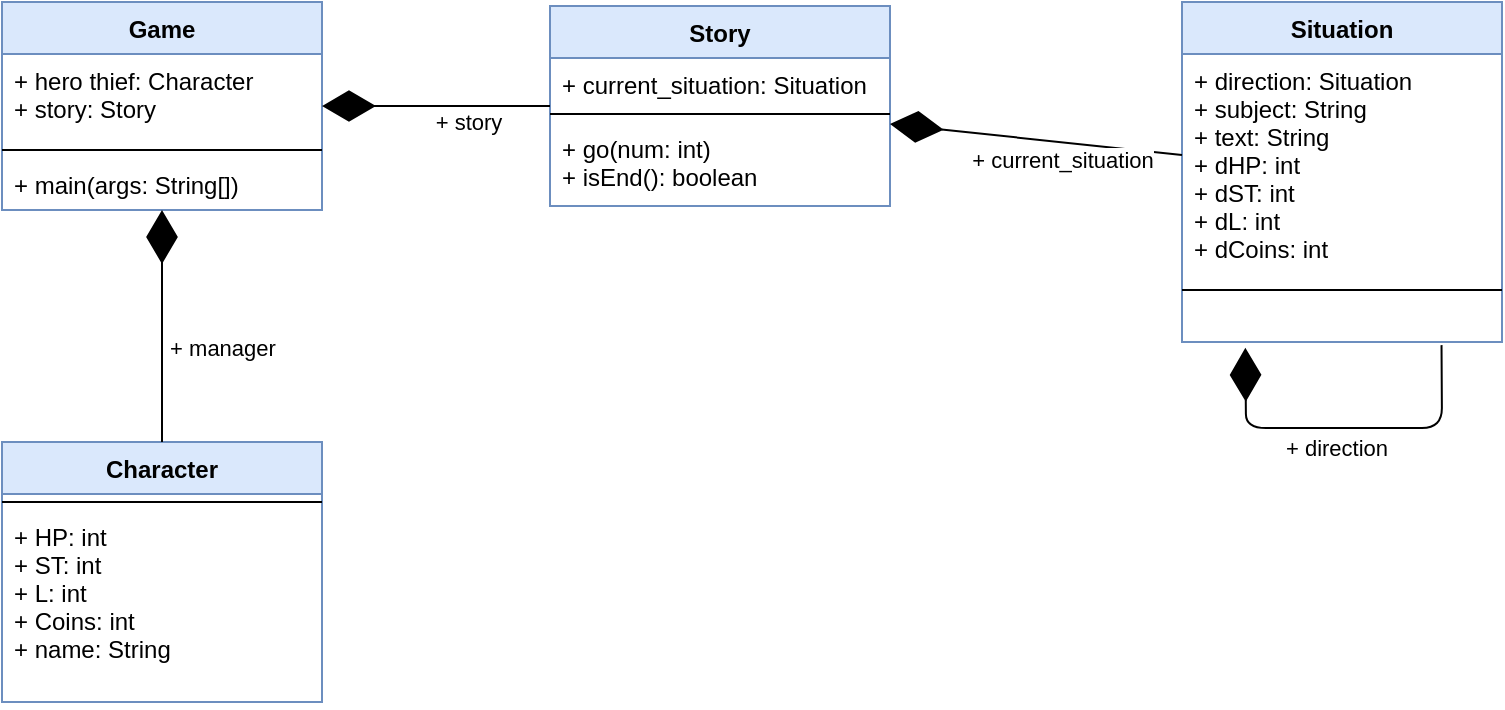 <mxfile version="20.7.4" type="github">
  <diagram id="C5RBs43oDa-KdzZeNtuy" name="Page-1">
    <mxGraphModel dx="880" dy="484" grid="1" gridSize="10" guides="1" tooltips="1" connect="1" arrows="1" fold="1" page="1" pageScale="1" pageWidth="827" pageHeight="1169" math="0" shadow="0">
      <root>
        <mxCell id="WIyWlLk6GJQsqaUBKTNV-0" />
        <mxCell id="WIyWlLk6GJQsqaUBKTNV-1" parent="WIyWlLk6GJQsqaUBKTNV-0" />
        <mxCell id="0FZKELGrT3dMzUIAzs_u-0" value="Game" style="swimlane;fontStyle=1;align=center;verticalAlign=top;childLayout=stackLayout;horizontal=1;startSize=26;horizontalStack=0;resizeParent=1;resizeParentMax=0;resizeLast=0;collapsible=1;marginBottom=0;fillColor=#dae8fc;strokeColor=#6c8ebf;" parent="WIyWlLk6GJQsqaUBKTNV-1" vertex="1">
          <mxGeometry x="140" y="140" width="160" height="104" as="geometry" />
        </mxCell>
        <mxCell id="0FZKELGrT3dMzUIAzs_u-1" value="+ hero thief: Character&#xa;+ story: Story" style="text;strokeColor=none;fillColor=none;align=left;verticalAlign=top;spacingLeft=4;spacingRight=4;overflow=hidden;rotatable=0;points=[[0,0.5],[1,0.5]];portConstraint=eastwest;" parent="0FZKELGrT3dMzUIAzs_u-0" vertex="1">
          <mxGeometry y="26" width="160" height="44" as="geometry" />
        </mxCell>
        <mxCell id="0FZKELGrT3dMzUIAzs_u-2" value="" style="line;strokeWidth=1;fillColor=none;align=left;verticalAlign=middle;spacingTop=-1;spacingLeft=3;spacingRight=3;rotatable=0;labelPosition=right;points=[];portConstraint=eastwest;" parent="0FZKELGrT3dMzUIAzs_u-0" vertex="1">
          <mxGeometry y="70" width="160" height="8" as="geometry" />
        </mxCell>
        <mxCell id="0FZKELGrT3dMzUIAzs_u-3" value="+ main(args: String[])" style="text;strokeColor=none;fillColor=none;align=left;verticalAlign=top;spacingLeft=4;spacingRight=4;overflow=hidden;rotatable=0;points=[[0,0.5],[1,0.5]];portConstraint=eastwest;" parent="0FZKELGrT3dMzUIAzs_u-0" vertex="1">
          <mxGeometry y="78" width="160" height="26" as="geometry" />
        </mxCell>
        <mxCell id="0FZKELGrT3dMzUIAzs_u-4" value="Story" style="swimlane;fontStyle=1;align=center;verticalAlign=top;childLayout=stackLayout;horizontal=1;startSize=26;horizontalStack=0;resizeParent=1;resizeParentMax=0;resizeLast=0;collapsible=1;marginBottom=0;fillColor=#dae8fc;strokeColor=#6c8ebf;" parent="WIyWlLk6GJQsqaUBKTNV-1" vertex="1">
          <mxGeometry x="414" y="142" width="170" height="100" as="geometry" />
        </mxCell>
        <mxCell id="0FZKELGrT3dMzUIAzs_u-5" value="+ current_situation: Situation" style="text;strokeColor=none;fillColor=none;align=left;verticalAlign=top;spacingLeft=4;spacingRight=4;overflow=hidden;rotatable=0;points=[[0,0.5],[1,0.5]];portConstraint=eastwest;" parent="0FZKELGrT3dMzUIAzs_u-4" vertex="1">
          <mxGeometry y="26" width="170" height="24" as="geometry" />
        </mxCell>
        <mxCell id="0FZKELGrT3dMzUIAzs_u-6" value="" style="line;strokeWidth=1;fillColor=none;align=left;verticalAlign=middle;spacingTop=-1;spacingLeft=3;spacingRight=3;rotatable=0;labelPosition=right;points=[];portConstraint=eastwest;" parent="0FZKELGrT3dMzUIAzs_u-4" vertex="1">
          <mxGeometry y="50" width="170" height="8" as="geometry" />
        </mxCell>
        <mxCell id="0FZKELGrT3dMzUIAzs_u-7" value="+ go(num: int)&#xa;+ isEnd(): boolean" style="text;strokeColor=none;fillColor=none;align=left;verticalAlign=top;spacingLeft=4;spacingRight=4;overflow=hidden;rotatable=0;points=[[0,0.5],[1,0.5]];portConstraint=eastwest;" parent="0FZKELGrT3dMzUIAzs_u-4" vertex="1">
          <mxGeometry y="58" width="170" height="42" as="geometry" />
        </mxCell>
        <mxCell id="0FZKELGrT3dMzUIAzs_u-8" value="Situation" style="swimlane;fontStyle=1;align=center;verticalAlign=top;childLayout=stackLayout;horizontal=1;startSize=26;horizontalStack=0;resizeParent=1;resizeParentMax=0;resizeLast=0;collapsible=1;marginBottom=0;fillColor=#dae8fc;strokeColor=#6c8ebf;" parent="WIyWlLk6GJQsqaUBKTNV-1" vertex="1">
          <mxGeometry x="730" y="140" width="160" height="170" as="geometry" />
        </mxCell>
        <mxCell id="0FZKELGrT3dMzUIAzs_u-9" value="+ direction: Situation&#xa;+ subject: String&#xa;+ text: String&#xa;+ dHP: int&#xa;+ dST: int&#xa;+ dL: int&#xa;+ dCoins: int" style="text;strokeColor=none;fillColor=none;align=left;verticalAlign=top;spacingLeft=4;spacingRight=4;overflow=hidden;rotatable=0;points=[[0,0.5],[1,0.5]];portConstraint=eastwest;" parent="0FZKELGrT3dMzUIAzs_u-8" vertex="1">
          <mxGeometry y="26" width="160" height="114" as="geometry" />
        </mxCell>
        <mxCell id="0FZKELGrT3dMzUIAzs_u-10" value="" style="line;strokeWidth=1;fillColor=none;align=left;verticalAlign=middle;spacingTop=-1;spacingLeft=3;spacingRight=3;rotatable=0;labelPosition=right;points=[];portConstraint=eastwest;" parent="0FZKELGrT3dMzUIAzs_u-8" vertex="1">
          <mxGeometry y="140" width="160" height="8" as="geometry" />
        </mxCell>
        <mxCell id="0FZKELGrT3dMzUIAzs_u-11" value="  " style="text;strokeColor=none;fillColor=none;align=left;verticalAlign=top;spacingLeft=4;spacingRight=4;overflow=hidden;rotatable=0;points=[[0,0.5],[1,0.5]];portConstraint=eastwest;" parent="0FZKELGrT3dMzUIAzs_u-8" vertex="1">
          <mxGeometry y="148" width="160" height="22" as="geometry" />
        </mxCell>
        <mxCell id="0FZKELGrT3dMzUIAzs_u-12" value="" style="endArrow=diamondThin;endFill=1;endSize=24;html=1;entryX=0.198;entryY=1.133;entryDx=0;entryDy=0;entryPerimeter=0;exitX=0.811;exitY=1.071;exitDx=0;exitDy=0;exitPerimeter=0;" parent="0FZKELGrT3dMzUIAzs_u-8" source="0FZKELGrT3dMzUIAzs_u-11" target="0FZKELGrT3dMzUIAzs_u-11" edge="1">
          <mxGeometry width="160" relative="1" as="geometry">
            <mxPoint x="110" y="153" as="sourcePoint" />
            <mxPoint x="50" y="203" as="targetPoint" />
            <Array as="points">
              <mxPoint x="130" y="213" />
              <mxPoint x="32" y="213" />
            </Array>
          </mxGeometry>
        </mxCell>
        <mxCell id="0FZKELGrT3dMzUIAzs_u-13" value="+ direction" style="edgeLabel;html=1;align=center;verticalAlign=middle;resizable=0;points=[];" parent="0FZKELGrT3dMzUIAzs_u-12" vertex="1" connectable="0">
          <mxGeometry x="-0.155" y="2" relative="1" as="geometry">
            <mxPoint x="-18.34" y="8" as="offset" />
          </mxGeometry>
        </mxCell>
        <mxCell id="0FZKELGrT3dMzUIAzs_u-14" value="Character" style="swimlane;fontStyle=1;align=center;verticalAlign=top;childLayout=stackLayout;horizontal=1;startSize=26;horizontalStack=0;resizeParent=1;resizeParentMax=0;resizeLast=0;collapsible=1;marginBottom=0;fillColor=#dae8fc;strokeColor=#6c8ebf;" parent="WIyWlLk6GJQsqaUBKTNV-1" vertex="1">
          <mxGeometry x="140" y="360" width="160" height="130" as="geometry" />
        </mxCell>
        <mxCell id="0FZKELGrT3dMzUIAzs_u-16" value="" style="line;strokeWidth=1;fillColor=none;align=left;verticalAlign=middle;spacingTop=-1;spacingLeft=3;spacingRight=3;rotatable=0;labelPosition=right;points=[];portConstraint=eastwest;" parent="0FZKELGrT3dMzUIAzs_u-14" vertex="1">
          <mxGeometry y="26" width="160" height="8" as="geometry" />
        </mxCell>
        <mxCell id="0FZKELGrT3dMzUIAzs_u-15" value="+ HP: int&#xa;+ ST: int&#xa;+ L: int&#xa;+ Coins: int&#xa;+ name: String" style="text;strokeColor=none;fillColor=none;align=left;verticalAlign=top;spacingLeft=4;spacingRight=4;overflow=hidden;rotatable=0;points=[[0,0.5],[1,0.5]];portConstraint=eastwest;" parent="0FZKELGrT3dMzUIAzs_u-14" vertex="1">
          <mxGeometry y="34" width="160" height="74" as="geometry" />
        </mxCell>
        <mxCell id="0FZKELGrT3dMzUIAzs_u-17" value="  " style="text;strokeColor=none;fillColor=none;align=left;verticalAlign=top;spacingLeft=4;spacingRight=4;overflow=hidden;rotatable=0;points=[[0,0.5],[1,0.5]];portConstraint=eastwest;" parent="0FZKELGrT3dMzUIAzs_u-14" vertex="1">
          <mxGeometry y="108" width="160" height="22" as="geometry" />
        </mxCell>
        <mxCell id="0FZKELGrT3dMzUIAzs_u-18" value="" style="endArrow=diamondThin;endFill=1;endSize=24;html=1;" parent="WIyWlLk6GJQsqaUBKTNV-1" source="0FZKELGrT3dMzUIAzs_u-8" target="0FZKELGrT3dMzUIAzs_u-4" edge="1">
          <mxGeometry width="160" relative="1" as="geometry">
            <mxPoint x="890" y="463" as="sourcePoint" />
            <mxPoint x="1050" y="463" as="targetPoint" />
          </mxGeometry>
        </mxCell>
        <mxCell id="0FZKELGrT3dMzUIAzs_u-19" value="+ current_situation" style="edgeLabel;html=1;align=center;verticalAlign=middle;resizable=0;points=[];" parent="0FZKELGrT3dMzUIAzs_u-18" vertex="1" connectable="0">
          <mxGeometry x="-0.281" y="-2" relative="1" as="geometry">
            <mxPoint x="-7.59" y="10" as="offset" />
          </mxGeometry>
        </mxCell>
        <mxCell id="0FZKELGrT3dMzUIAzs_u-20" value="" style="endArrow=diamondThin;endFill=1;endSize=24;html=1;" parent="WIyWlLk6GJQsqaUBKTNV-1" source="0FZKELGrT3dMzUIAzs_u-4" target="0FZKELGrT3dMzUIAzs_u-0" edge="1">
          <mxGeometry width="160" relative="1" as="geometry">
            <mxPoint x="1010" y="353" as="sourcePoint" />
            <mxPoint x="1170" y="353" as="targetPoint" />
          </mxGeometry>
        </mxCell>
        <mxCell id="0FZKELGrT3dMzUIAzs_u-21" value="+ story" style="edgeLabel;html=1;align=center;verticalAlign=middle;resizable=0;points=[];" parent="0FZKELGrT3dMzUIAzs_u-20" vertex="1" connectable="0">
          <mxGeometry x="-0.282" y="-1" relative="1" as="geometry">
            <mxPoint y="9" as="offset" />
          </mxGeometry>
        </mxCell>
        <mxCell id="0FZKELGrT3dMzUIAzs_u-22" value="" style="endArrow=diamondThin;endFill=1;endSize=24;html=1;" parent="WIyWlLk6GJQsqaUBKTNV-1" source="0FZKELGrT3dMzUIAzs_u-14" target="0FZKELGrT3dMzUIAzs_u-0" edge="1">
          <mxGeometry width="160" relative="1" as="geometry">
            <mxPoint x="1010" y="353" as="sourcePoint" />
            <mxPoint x="1170" y="353" as="targetPoint" />
          </mxGeometry>
        </mxCell>
        <mxCell id="0FZKELGrT3dMzUIAzs_u-23" value="+ manager" style="edgeLabel;html=1;align=center;verticalAlign=middle;resizable=0;points=[];" parent="0FZKELGrT3dMzUIAzs_u-22" vertex="1" connectable="0">
          <mxGeometry x="-0.18" y="2" relative="1" as="geometry">
            <mxPoint x="32" as="offset" />
          </mxGeometry>
        </mxCell>
      </root>
    </mxGraphModel>
  </diagram>
</mxfile>
